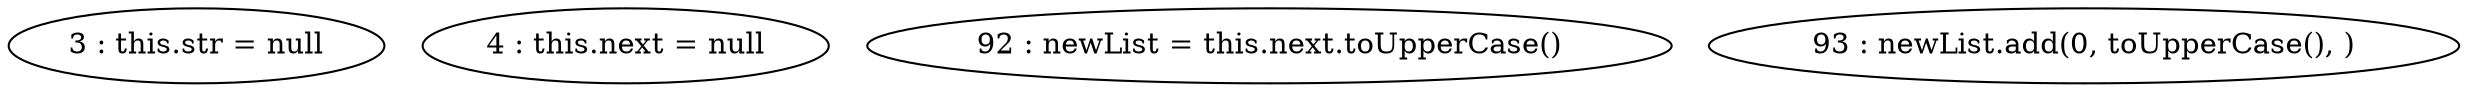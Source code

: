 digraph G {
"3 : this.str = null"
"4 : this.next = null"
"92 : newList = this.next.toUpperCase()"
"93 : newList.add(0, toUpperCase(), )"
}